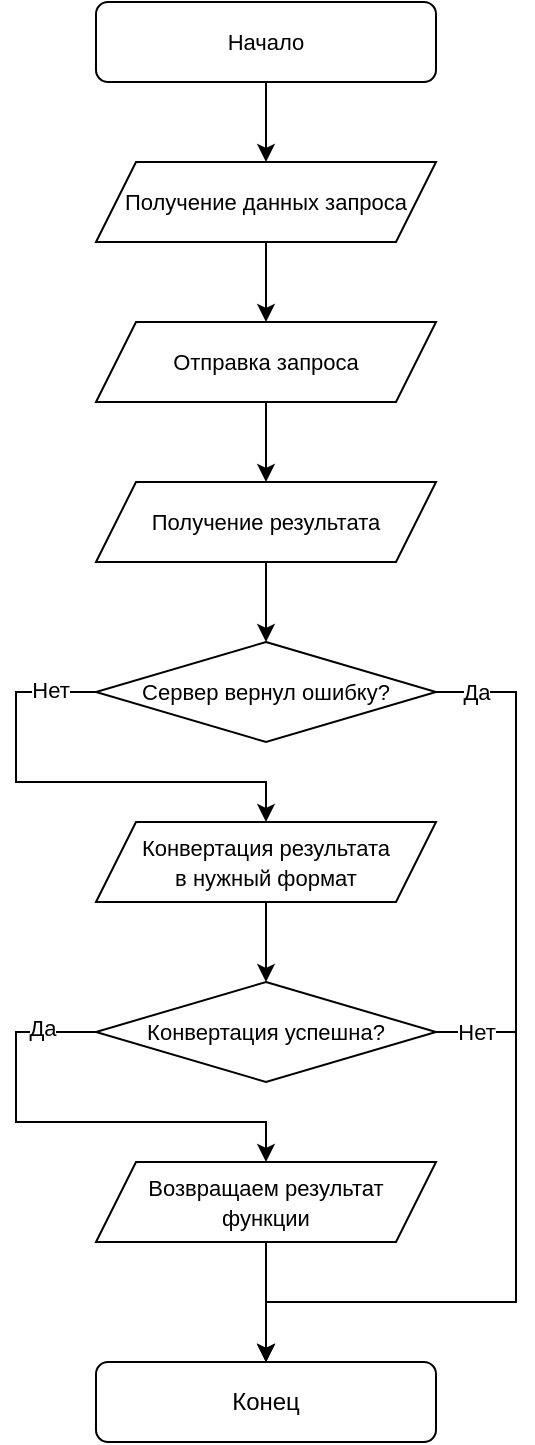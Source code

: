<mxfile version="18.1.3" type="device"><diagram id="C5RBs43oDa-KdzZeNtuy" name="Page-1"><mxGraphModel dx="1564" dy="936" grid="1" gridSize="10" guides="1" tooltips="1" connect="1" arrows="1" fold="1" page="1" pageScale="1" pageWidth="827" pageHeight="1169" math="0" shadow="0"><root><mxCell id="WIyWlLk6GJQsqaUBKTNV-0"/><mxCell id="WIyWlLk6GJQsqaUBKTNV-1" parent="WIyWlLk6GJQsqaUBKTNV-0"/><mxCell id="mK5s5GBLqwpByFAP1f_a-11" style="edgeStyle=orthogonalEdgeStyle;rounded=0;orthogonalLoop=1;jettySize=auto;html=1;exitX=0.5;exitY=1;exitDx=0;exitDy=0;entryX=0.5;entryY=0;entryDx=0;entryDy=0;fontSize=11;" edge="1" parent="WIyWlLk6GJQsqaUBKTNV-1" source="mK5s5GBLqwpByFAP1f_a-12" target="mK5s5GBLqwpByFAP1f_a-14"><mxGeometry relative="1" as="geometry"/></mxCell><mxCell id="mK5s5GBLqwpByFAP1f_a-12" value="&lt;font style=&quot;font-size: 11px&quot;&gt;Начало&lt;/font&gt;" style="rounded=1;whiteSpace=wrap;html=1;fontSize=12;glass=0;strokeWidth=1;shadow=0;" vertex="1" parent="WIyWlLk6GJQsqaUBKTNV-1"><mxGeometry x="230" y="200" width="170" height="40" as="geometry"/></mxCell><mxCell id="mK5s5GBLqwpByFAP1f_a-38" style="edgeStyle=orthogonalEdgeStyle;rounded=0;orthogonalLoop=1;jettySize=auto;html=1;exitX=0.5;exitY=1;exitDx=0;exitDy=0;entryX=0.5;entryY=0;entryDx=0;entryDy=0;" edge="1" parent="WIyWlLk6GJQsqaUBKTNV-1" source="mK5s5GBLqwpByFAP1f_a-14" target="mK5s5GBLqwpByFAP1f_a-37"><mxGeometry relative="1" as="geometry"/></mxCell><mxCell id="mK5s5GBLqwpByFAP1f_a-14" value="&lt;font style=&quot;font-size: 11px&quot;&gt;Получение данных запроса&lt;br&gt;&lt;/font&gt;" style="shape=parallelogram;perimeter=parallelogramPerimeter;whiteSpace=wrap;html=1;fixedSize=1;fontFamily=Helvetica;fontSize=12;" vertex="1" parent="WIyWlLk6GJQsqaUBKTNV-1"><mxGeometry x="230" y="280" width="170" height="40" as="geometry"/></mxCell><mxCell id="mK5s5GBLqwpByFAP1f_a-15" style="edgeStyle=orthogonalEdgeStyle;rounded=0;orthogonalLoop=1;jettySize=auto;html=1;exitX=0.5;exitY=1;exitDx=0;exitDy=0;entryX=0.5;entryY=0;entryDx=0;entryDy=0;fontSize=11;" edge="1" parent="WIyWlLk6GJQsqaUBKTNV-1" source="mK5s5GBLqwpByFAP1f_a-16" target="mK5s5GBLqwpByFAP1f_a-21"><mxGeometry relative="1" as="geometry"/></mxCell><mxCell id="mK5s5GBLqwpByFAP1f_a-16" value="&lt;span style=&quot;font-size: 11px;&quot;&gt;Конвертация результата&lt;br&gt;в нужный формат&lt;br&gt;&lt;/span&gt;" style="shape=parallelogram;perimeter=parallelogramPerimeter;whiteSpace=wrap;html=1;fixedSize=1;fontFamily=Helvetica;fontSize=12;" vertex="1" parent="WIyWlLk6GJQsqaUBKTNV-1"><mxGeometry x="230" y="610" width="170" height="40" as="geometry"/></mxCell><mxCell id="mK5s5GBLqwpByFAP1f_a-17" style="edgeStyle=orthogonalEdgeStyle;rounded=0;orthogonalLoop=1;jettySize=auto;html=1;exitX=1;exitY=0.5;exitDx=0;exitDy=0;entryX=0.5;entryY=0;entryDx=0;entryDy=0;fontSize=11;" edge="1" parent="WIyWlLk6GJQsqaUBKTNV-1" source="mK5s5GBLqwpByFAP1f_a-21" target="mK5s5GBLqwpByFAP1f_a-22"><mxGeometry relative="1" as="geometry"><Array as="points"><mxPoint x="440" y="715"/><mxPoint x="440" y="850"/><mxPoint x="315" y="850"/></Array></mxGeometry></mxCell><mxCell id="mK5s5GBLqwpByFAP1f_a-18" value="Нет" style="edgeLabel;html=1;align=center;verticalAlign=middle;resizable=0;points=[];fontSize=11;" vertex="1" connectable="0" parent="mK5s5GBLqwpByFAP1f_a-17"><mxGeometry x="-0.788" y="1" relative="1" as="geometry"><mxPoint x="-15" y="1" as="offset"/></mxGeometry></mxCell><mxCell id="mK5s5GBLqwpByFAP1f_a-19" style="edgeStyle=orthogonalEdgeStyle;rounded=0;orthogonalLoop=1;jettySize=auto;html=1;entryX=0.5;entryY=0;entryDx=0;entryDy=0;fontSize=11;exitX=0;exitY=0.5;exitDx=0;exitDy=0;" edge="1" parent="WIyWlLk6GJQsqaUBKTNV-1" source="mK5s5GBLqwpByFAP1f_a-21" target="mK5s5GBLqwpByFAP1f_a-36"><mxGeometry relative="1" as="geometry"><mxPoint x="210" y="680" as="sourcePoint"/><Array as="points"><mxPoint x="190" y="715"/><mxPoint x="190" y="760"/><mxPoint x="315" y="760"/></Array></mxGeometry></mxCell><mxCell id="mK5s5GBLqwpByFAP1f_a-20" value="Да" style="edgeLabel;html=1;align=center;verticalAlign=middle;resizable=0;points=[];fontSize=11;" vertex="1" connectable="0" parent="mK5s5GBLqwpByFAP1f_a-19"><mxGeometry x="-0.893" y="2" relative="1" as="geometry"><mxPoint x="-15" y="-4" as="offset"/></mxGeometry></mxCell><mxCell id="mK5s5GBLqwpByFAP1f_a-21" value="&lt;font style=&quot;font-size: 11px;&quot;&gt;Конвертация успешна?&lt;/font&gt;" style="rhombus;whiteSpace=wrap;html=1;fontFamily=Helvetica;fontSize=12;" vertex="1" parent="WIyWlLk6GJQsqaUBKTNV-1"><mxGeometry x="230" y="690" width="170" height="50" as="geometry"/></mxCell><mxCell id="mK5s5GBLqwpByFAP1f_a-22" value="Конец" style="rounded=1;whiteSpace=wrap;html=1;fontSize=12;glass=0;strokeWidth=1;shadow=0;" vertex="1" parent="WIyWlLk6GJQsqaUBKTNV-1"><mxGeometry x="230" y="880" width="170" height="40" as="geometry"/></mxCell><mxCell id="mK5s5GBLqwpByFAP1f_a-30" style="edgeStyle=orthogonalEdgeStyle;rounded=0;orthogonalLoop=1;jettySize=auto;html=1;exitX=0;exitY=0.5;exitDx=0;exitDy=0;entryX=0.5;entryY=0;entryDx=0;entryDy=0;fontSize=11;" edge="1" parent="WIyWlLk6GJQsqaUBKTNV-1" source="mK5s5GBLqwpByFAP1f_a-34" target="mK5s5GBLqwpByFAP1f_a-16"><mxGeometry relative="1" as="geometry"><Array as="points"><mxPoint x="190" y="545"/><mxPoint x="190" y="590"/><mxPoint x="315" y="590"/></Array></mxGeometry></mxCell><mxCell id="mK5s5GBLqwpByFAP1f_a-31" value="Нет" style="edgeLabel;html=1;align=center;verticalAlign=middle;resizable=0;points=[];fontSize=11;" vertex="1" connectable="0" parent="mK5s5GBLqwpByFAP1f_a-30"><mxGeometry x="-0.797" y="-1" relative="1" as="geometry"><mxPoint as="offset"/></mxGeometry></mxCell><mxCell id="mK5s5GBLqwpByFAP1f_a-32" style="edgeStyle=orthogonalEdgeStyle;rounded=0;orthogonalLoop=1;jettySize=auto;html=1;exitX=1;exitY=0.5;exitDx=0;exitDy=0;fontSize=11;entryX=0.5;entryY=0;entryDx=0;entryDy=0;" edge="1" parent="WIyWlLk6GJQsqaUBKTNV-1" source="mK5s5GBLqwpByFAP1f_a-34" target="mK5s5GBLqwpByFAP1f_a-22"><mxGeometry relative="1" as="geometry"><mxPoint x="315" y="850" as="targetPoint"/><Array as="points"><mxPoint x="440" y="545"/><mxPoint x="440" y="850"/><mxPoint x="315" y="850"/></Array></mxGeometry></mxCell><mxCell id="mK5s5GBLqwpByFAP1f_a-33" value="Да" style="edgeLabel;html=1;align=center;verticalAlign=middle;resizable=0;points=[];fontSize=11;" vertex="1" connectable="0" parent="mK5s5GBLqwpByFAP1f_a-32"><mxGeometry x="-0.869" relative="1" as="geometry"><mxPoint x="-13" as="offset"/></mxGeometry></mxCell><mxCell id="mK5s5GBLqwpByFAP1f_a-34" value="&lt;span style=&quot;font-size: 11px;&quot;&gt;Сервер вернул ошибку?&lt;/span&gt;" style="rhombus;whiteSpace=wrap;html=1;fontFamily=Helvetica;fontSize=12;" vertex="1" parent="WIyWlLk6GJQsqaUBKTNV-1"><mxGeometry x="230" y="520" width="170" height="50" as="geometry"/></mxCell><mxCell id="mK5s5GBLqwpByFAP1f_a-35" style="edgeStyle=orthogonalEdgeStyle;rounded=0;orthogonalLoop=1;jettySize=auto;html=1;exitX=0.5;exitY=1;exitDx=0;exitDy=0;fontSize=11;" edge="1" parent="WIyWlLk6GJQsqaUBKTNV-1" source="mK5s5GBLqwpByFAP1f_a-36"><mxGeometry relative="1" as="geometry"><mxPoint x="315" y="880" as="targetPoint"/></mxGeometry></mxCell><mxCell id="mK5s5GBLqwpByFAP1f_a-36" value="&lt;span style=&quot;font-size: 11px;&quot;&gt;Возвращаем результат &lt;br&gt;функции&lt;/span&gt;" style="shape=parallelogram;perimeter=parallelogramPerimeter;whiteSpace=wrap;html=1;fixedSize=1;fontFamily=Helvetica;fontSize=12;" vertex="1" parent="WIyWlLk6GJQsqaUBKTNV-1"><mxGeometry x="230" y="780" width="170" height="40" as="geometry"/></mxCell><mxCell id="mK5s5GBLqwpByFAP1f_a-40" style="edgeStyle=orthogonalEdgeStyle;rounded=0;orthogonalLoop=1;jettySize=auto;html=1;exitX=0.5;exitY=1;exitDx=0;exitDy=0;entryX=0.5;entryY=0;entryDx=0;entryDy=0;" edge="1" parent="WIyWlLk6GJQsqaUBKTNV-1" source="mK5s5GBLqwpByFAP1f_a-37" target="mK5s5GBLqwpByFAP1f_a-39"><mxGeometry relative="1" as="geometry"/></mxCell><mxCell id="mK5s5GBLqwpByFAP1f_a-37" value="&lt;font style=&quot;font-size: 11px&quot;&gt;Отправка запроса&lt;br&gt;&lt;/font&gt;" style="shape=parallelogram;perimeter=parallelogramPerimeter;whiteSpace=wrap;html=1;fixedSize=1;fontFamily=Helvetica;fontSize=12;" vertex="1" parent="WIyWlLk6GJQsqaUBKTNV-1"><mxGeometry x="230" y="360" width="170" height="40" as="geometry"/></mxCell><mxCell id="mK5s5GBLqwpByFAP1f_a-41" style="edgeStyle=orthogonalEdgeStyle;rounded=0;orthogonalLoop=1;jettySize=auto;html=1;exitX=0.5;exitY=1;exitDx=0;exitDy=0;entryX=0.5;entryY=0;entryDx=0;entryDy=0;" edge="1" parent="WIyWlLk6GJQsqaUBKTNV-1" source="mK5s5GBLqwpByFAP1f_a-39" target="mK5s5GBLqwpByFAP1f_a-34"><mxGeometry relative="1" as="geometry"/></mxCell><mxCell id="mK5s5GBLqwpByFAP1f_a-39" value="&lt;font style=&quot;font-size: 11px&quot;&gt;Получение результата&lt;br&gt;&lt;/font&gt;" style="shape=parallelogram;perimeter=parallelogramPerimeter;whiteSpace=wrap;html=1;fixedSize=1;fontFamily=Helvetica;fontSize=12;" vertex="1" parent="WIyWlLk6GJQsqaUBKTNV-1"><mxGeometry x="230" y="440" width="170" height="40" as="geometry"/></mxCell></root></mxGraphModel></diagram></mxfile>